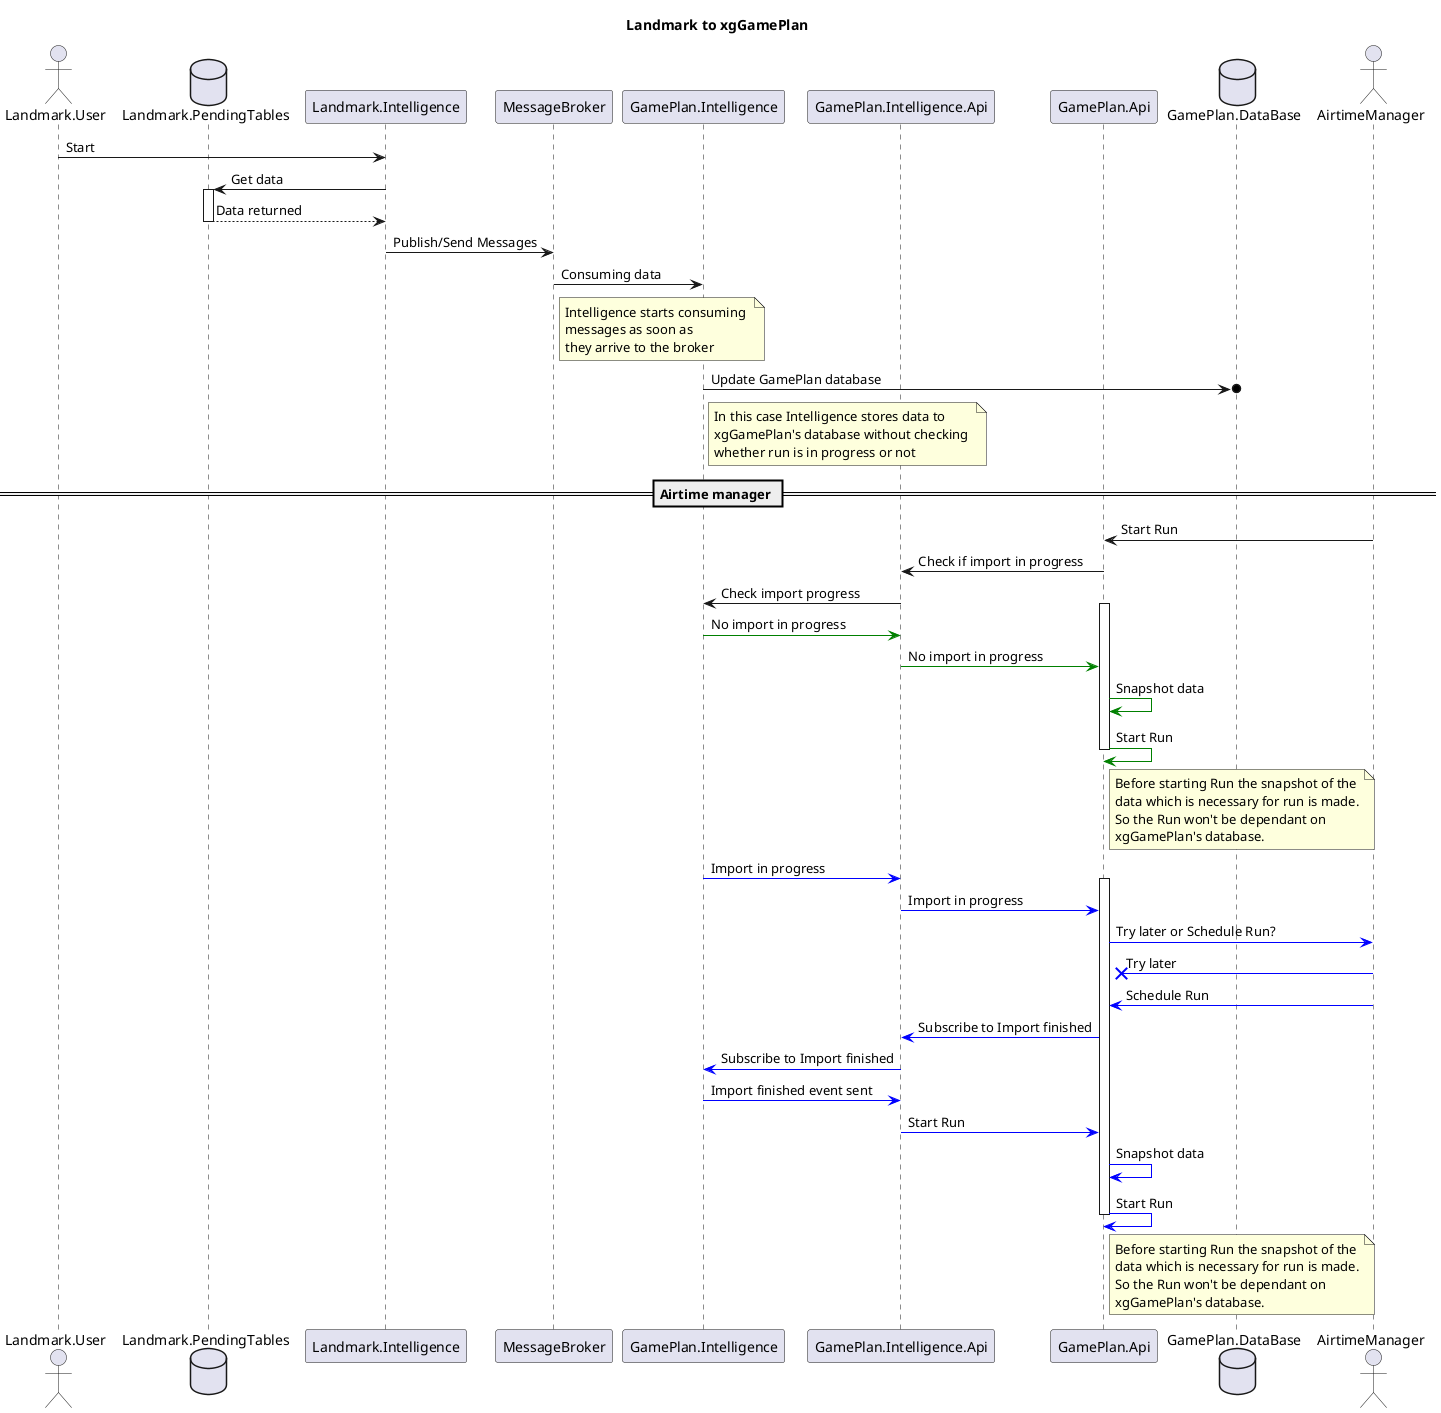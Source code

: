 @startuml

title Landmark to xgGamePlan
actor Landmark.User
database Landmark.PendingTables
participant Landmark.Intelligence
participant MessageBroker
participant GamePlan.Intelligence
participant GamePlan.Intelligence.Api
participant GamePlan.Api
database GamePlan.DataBase
actor AirtimeManager

Landmark.User -> Landmark.Intelligence: Start
Landmark.Intelligence -> Landmark.PendingTables: Get data
activate Landmark.PendingTables
Landmark.PendingTables --> Landmark.Intelligence: Data returned
deactivate Landmark.PendingTables
Landmark.Intelligence -> MessageBroker: Publish/Send Messages
GamePlan.Intelligence <- MessageBroker: Consuming data
note right of MessageBroker
Intelligence starts consuming 
messages as soon as
they arrive to the broker
end note
GamePlan.Intelligence ->o GamePlan.DataBase: Update GamePlan database

note right of "GamePlan.Intelligence"
In this case Intelligence stores data to
xgGamePlan's database without checking 
whether run is in progress or not
end note

== Airtime manager ==

AirtimeManager -> GamePlan.Api: Start Run
GamePlan.Api -> GamePlan.Intelligence.Api: Check if import in progress
GamePlan.Intelligence.Api -> GamePlan.Intelligence: Check import progress
activate GamePlan.Api
GamePlan.Intelligence -[#Green]> GamePlan.Intelligence.Api: No import in progress
GamePlan.Intelligence.Api -[#Green]> GamePlan.Api: No import in progress
GamePlan.Api -[#Green]> GamePlan.Api: Snapshot data
GamePlan.Api -[#Green]> GamePlan.Api: Start Run
note right of "GamePlan.Api"
Before starting Run the snapshot of the
data which is necessary for run is made.
So the Run won't be dependant on 
xgGamePlan's database.
end note
deactivate GamePlan.Api

GamePlan.Intelligence -[#Blue]> GamePlan.Intelligence.Api: Import in progress

activate GamePlan.Api
GamePlan.Intelligence.Api -[#Blue]> GamePlan.Api: Import in progress
GamePlan.Api -[#Blue]> AirtimeManager: Try later or Schedule Run?
AirtimeManager -[#Blue]>x GamePlan.Api: Try later
AirtimeManager -[#Blue]> GamePlan.Api: Schedule Run
GamePlan.Api -[#Blue]> GamePlan.Intelligence.Api: Subscribe to Import finished
GamePlan.Intelligence.Api -[#Blue]> GamePlan.Intelligence: Subscribe to Import finished
GamePlan.Intelligence -[#Blue]> GamePlan.Intelligence.Api: Import finished event sent

GamePlan.Intelligence.Api -[#Blue]> GamePlan.Api: Start Run
GamePlan.Api -[#Blue]> GamePlan.Api: Snapshot data
GamePlan.Api -[#Blue]> GamePlan.Api: Start Run
note right of "GamePlan.Api"
Before starting Run the snapshot of the
data which is necessary for run is made.
So the Run won't be dependant on 
xgGamePlan's database.
end note
deactivate GamePlan.Api

@enduml